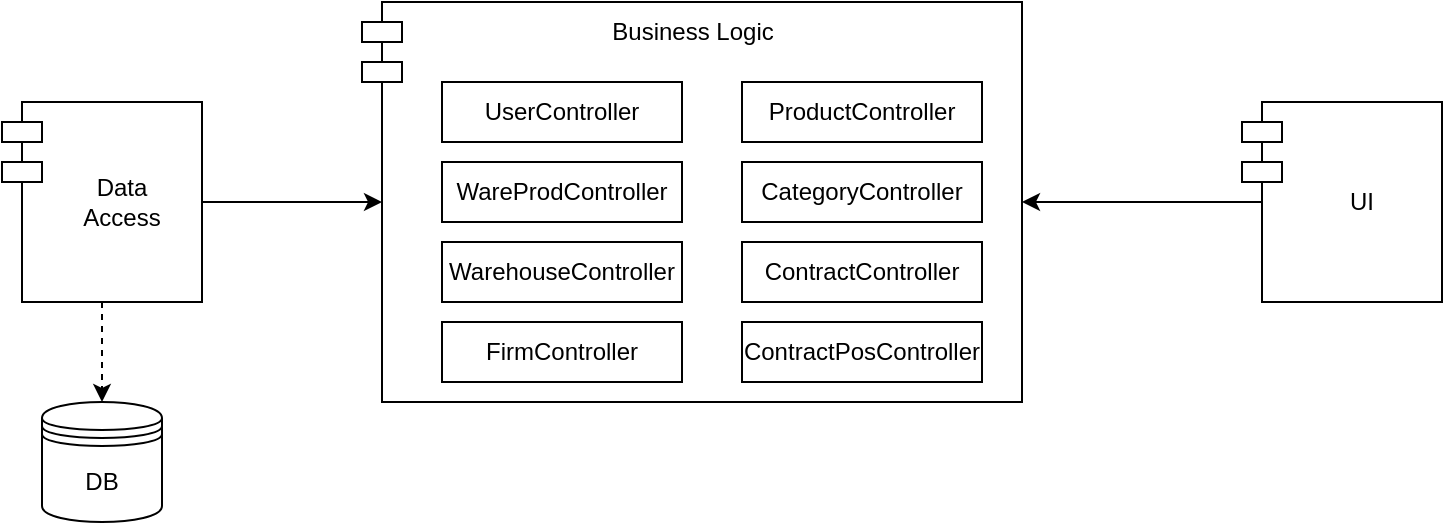 <mxfile version="23.0.2" type="device">
  <diagram id="C5RBs43oDa-KdzZeNtuy" name="Page-1">
    <mxGraphModel dx="1000" dy="599" grid="1" gridSize="10" guides="1" tooltips="1" connect="1" arrows="1" fold="1" page="1" pageScale="1" pageWidth="827" pageHeight="1169" math="0" shadow="0">
      <root>
        <mxCell id="WIyWlLk6GJQsqaUBKTNV-0" />
        <mxCell id="WIyWlLk6GJQsqaUBKTNV-1" parent="WIyWlLk6GJQsqaUBKTNV-0" />
        <mxCell id="RMaA7JrhYciATs4dGQGf-2" value="" style="shape=module;align=left;spacingLeft=20;align=center;verticalAlign=middle;whiteSpace=wrap;html=1;" parent="WIyWlLk6GJQsqaUBKTNV-1" vertex="1">
          <mxGeometry x="210" y="260" width="330" height="200" as="geometry" />
        </mxCell>
        <mxCell id="RMaA7JrhYciATs4dGQGf-6" style="edgeStyle=orthogonalEdgeStyle;rounded=0;orthogonalLoop=1;jettySize=auto;html=1;exitX=1;exitY=0.5;exitDx=0;exitDy=0;entryX=0;entryY=0.5;entryDx=10;entryDy=0;entryPerimeter=0;" parent="WIyWlLk6GJQsqaUBKTNV-1" source="RMaA7JrhYciATs4dGQGf-3" target="RMaA7JrhYciATs4dGQGf-2" edge="1">
          <mxGeometry relative="1" as="geometry" />
        </mxCell>
        <mxCell id="RMaA7JrhYciATs4dGQGf-9" style="edgeStyle=orthogonalEdgeStyle;rounded=0;orthogonalLoop=1;jettySize=auto;html=1;exitX=0.5;exitY=1;exitDx=0;exitDy=0;entryX=0.5;entryY=0;entryDx=0;entryDy=0;dashed=1;" parent="WIyWlLk6GJQsqaUBKTNV-1" source="RMaA7JrhYciATs4dGQGf-3" target="RMaA7JrhYciATs4dGQGf-8" edge="1">
          <mxGeometry relative="1" as="geometry" />
        </mxCell>
        <mxCell id="RMaA7JrhYciATs4dGQGf-3" value="Data&lt;br&gt;Access" style="shape=module;align=left;spacingLeft=20;align=center;verticalAlign=middle;whiteSpace=wrap;html=1;" parent="WIyWlLk6GJQsqaUBKTNV-1" vertex="1">
          <mxGeometry x="30" y="310" width="100" height="100" as="geometry" />
        </mxCell>
        <mxCell id="RMaA7JrhYciATs4dGQGf-7" style="edgeStyle=orthogonalEdgeStyle;rounded=0;orthogonalLoop=1;jettySize=auto;html=1;entryX=1;entryY=0.5;entryDx=0;entryDy=0;exitX=0;exitY=0.5;exitDx=10;exitDy=0;exitPerimeter=0;" parent="WIyWlLk6GJQsqaUBKTNV-1" source="RMaA7JrhYciATs4dGQGf-5" target="RMaA7JrhYciATs4dGQGf-2" edge="1">
          <mxGeometry relative="1" as="geometry" />
        </mxCell>
        <mxCell id="RMaA7JrhYciATs4dGQGf-5" value="UI" style="shape=module;align=left;spacingLeft=20;align=center;verticalAlign=middle;whiteSpace=wrap;html=1;" parent="WIyWlLk6GJQsqaUBKTNV-1" vertex="1">
          <mxGeometry x="650" y="310" width="100" height="100" as="geometry" />
        </mxCell>
        <mxCell id="RMaA7JrhYciATs4dGQGf-8" value="DB" style="shape=datastore;whiteSpace=wrap;html=1;" parent="WIyWlLk6GJQsqaUBKTNV-1" vertex="1">
          <mxGeometry x="50" y="460" width="60" height="60" as="geometry" />
        </mxCell>
        <mxCell id="7AzfyU_TfRyJDyLCktRZ-10" value="UserController" style="html=1;whiteSpace=wrap;" vertex="1" parent="WIyWlLk6GJQsqaUBKTNV-1">
          <mxGeometry x="250" y="300" width="120" height="30" as="geometry" />
        </mxCell>
        <mxCell id="7AzfyU_TfRyJDyLCktRZ-11" value="WareProdController" style="html=1;whiteSpace=wrap;" vertex="1" parent="WIyWlLk6GJQsqaUBKTNV-1">
          <mxGeometry x="250" y="340" width="120" height="30" as="geometry" />
        </mxCell>
        <mxCell id="7AzfyU_TfRyJDyLCktRZ-12" value="WarehouseController" style="html=1;whiteSpace=wrap;" vertex="1" parent="WIyWlLk6GJQsqaUBKTNV-1">
          <mxGeometry x="250" y="380" width="120" height="30" as="geometry" />
        </mxCell>
        <mxCell id="7AzfyU_TfRyJDyLCktRZ-13" value="FirmController" style="html=1;whiteSpace=wrap;" vertex="1" parent="WIyWlLk6GJQsqaUBKTNV-1">
          <mxGeometry x="250" y="420" width="120" height="30" as="geometry" />
        </mxCell>
        <mxCell id="7AzfyU_TfRyJDyLCktRZ-14" value="ProductController" style="html=1;whiteSpace=wrap;" vertex="1" parent="WIyWlLk6GJQsqaUBKTNV-1">
          <mxGeometry x="400" y="300" width="120" height="30" as="geometry" />
        </mxCell>
        <mxCell id="7AzfyU_TfRyJDyLCktRZ-15" value="CategoryController" style="html=1;whiteSpace=wrap;" vertex="1" parent="WIyWlLk6GJQsqaUBKTNV-1">
          <mxGeometry x="400" y="340" width="120" height="30" as="geometry" />
        </mxCell>
        <mxCell id="7AzfyU_TfRyJDyLCktRZ-16" value="ContractController" style="html=1;whiteSpace=wrap;" vertex="1" parent="WIyWlLk6GJQsqaUBKTNV-1">
          <mxGeometry x="400" y="380" width="120" height="30" as="geometry" />
        </mxCell>
        <mxCell id="7AzfyU_TfRyJDyLCktRZ-17" value="ContractPosController" style="html=1;whiteSpace=wrap;" vertex="1" parent="WIyWlLk6GJQsqaUBKTNV-1">
          <mxGeometry x="400" y="420" width="120" height="30" as="geometry" />
        </mxCell>
        <mxCell id="7AzfyU_TfRyJDyLCktRZ-20" value="Business Logic" style="text;html=1;align=center;verticalAlign=middle;resizable=0;points=[];autosize=1;strokeColor=none;fillColor=none;" vertex="1" parent="WIyWlLk6GJQsqaUBKTNV-1">
          <mxGeometry x="325" y="260" width="100" height="30" as="geometry" />
        </mxCell>
      </root>
    </mxGraphModel>
  </diagram>
</mxfile>

